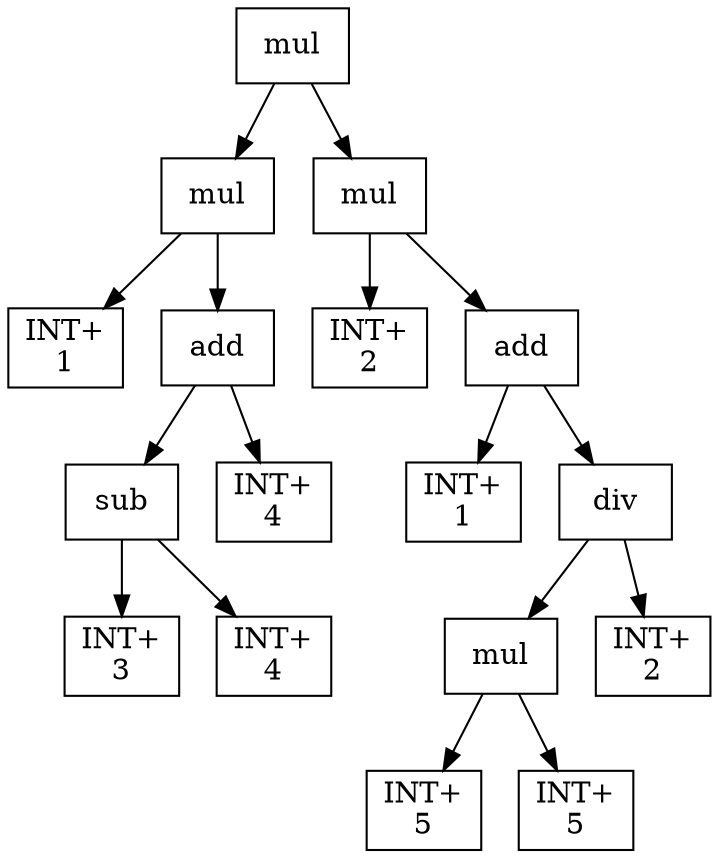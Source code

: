 digraph expr {
  node [shape=box];
  n1 [label="mul"];
  n2 [label="mul"];
  n3 [label="INT+\n1"];
  n4 [label="add"];
  n5 [label="sub"];
  n6 [label="INT+\n3"];
  n7 [label="INT+\n4"];
  n5 -> n6;
  n5 -> n7;
  n8 [label="INT+\n4"];
  n4 -> n5;
  n4 -> n8;
  n2 -> n3;
  n2 -> n4;
  n9 [label="mul"];
  n10 [label="INT+\n2"];
  n11 [label="add"];
  n12 [label="INT+\n1"];
  n13 [label="div"];
  n14 [label="mul"];
  n15 [label="INT+\n5"];
  n16 [label="INT+\n5"];
  n14 -> n15;
  n14 -> n16;
  n17 [label="INT+\n2"];
  n13 -> n14;
  n13 -> n17;
  n11 -> n12;
  n11 -> n13;
  n9 -> n10;
  n9 -> n11;
  n1 -> n2;
  n1 -> n9;
}